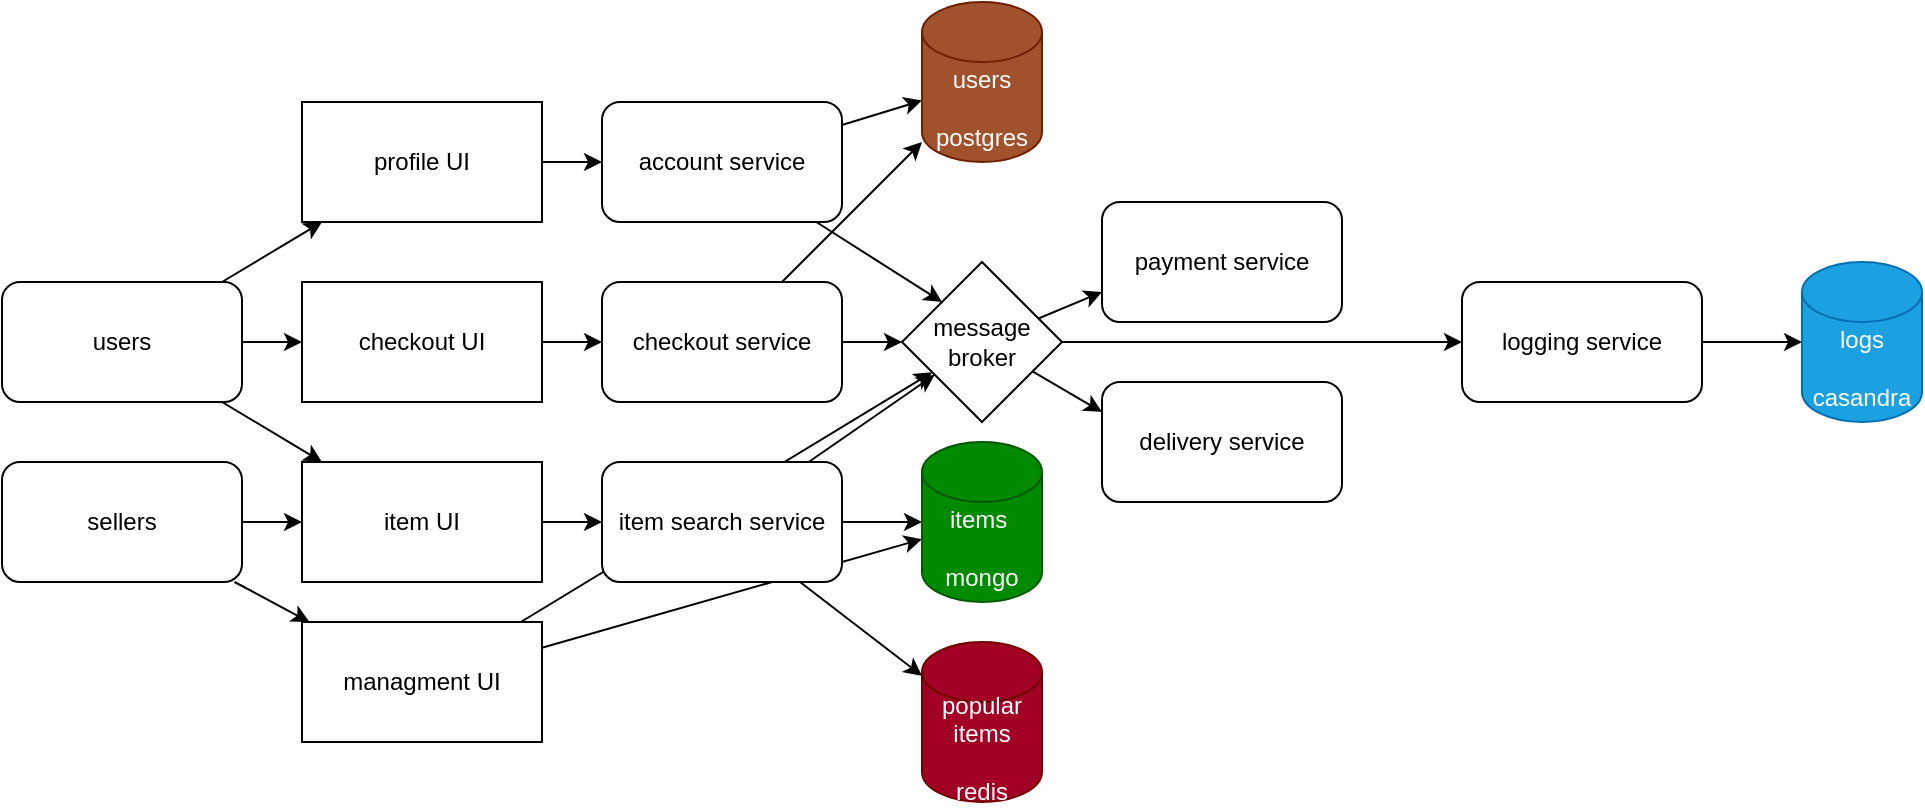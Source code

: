 <mxfile>
    <diagram id="zIIjRL5GzV5YJsZ07_YW" name="Page-1">
        <mxGraphModel dx="642" dy="546" grid="1" gridSize="10" guides="1" tooltips="1" connect="1" arrows="1" fold="1" page="1" pageScale="1" pageWidth="827" pageHeight="1169" math="0" shadow="0">
            <root>
                <mxCell id="0"/>
                <mxCell id="1" parent="0"/>
                <mxCell id="16" value="" style="edgeStyle=none;html=1;" edge="1" parent="1" source="3" target="12">
                    <mxGeometry relative="1" as="geometry"/>
                </mxCell>
                <mxCell id="17" style="edgeStyle=none;html=1;" edge="1" parent="1" source="3" target="11">
                    <mxGeometry relative="1" as="geometry"/>
                </mxCell>
                <mxCell id="18" style="edgeStyle=none;html=1;" edge="1" parent="1" source="3" target="7">
                    <mxGeometry relative="1" as="geometry"/>
                </mxCell>
                <mxCell id="3" value="users" style="rounded=1;whiteSpace=wrap;html=1;" vertex="1" parent="1">
                    <mxGeometry x="50" y="150" width="120" height="60" as="geometry"/>
                </mxCell>
                <mxCell id="19" style="edgeStyle=none;html=1;" edge="1" parent="1" source="4" target="7">
                    <mxGeometry relative="1" as="geometry"/>
                </mxCell>
                <mxCell id="20" style="edgeStyle=none;html=1;" edge="1" parent="1" source="4" target="13">
                    <mxGeometry relative="1" as="geometry"/>
                </mxCell>
                <mxCell id="4" value="sellers" style="rounded=1;whiteSpace=wrap;html=1;" vertex="1" parent="1">
                    <mxGeometry x="50" y="240" width="120" height="60" as="geometry"/>
                </mxCell>
                <mxCell id="31" value="" style="edgeStyle=none;html=1;" edge="1" parent="1" source="7" target="30">
                    <mxGeometry relative="1" as="geometry"/>
                </mxCell>
                <mxCell id="7" value="item UI" style="rounded=0;whiteSpace=wrap;html=1;" vertex="1" parent="1">
                    <mxGeometry x="200" y="240" width="120" height="60" as="geometry"/>
                </mxCell>
                <mxCell id="24" value="" style="edgeStyle=none;html=1;" edge="1" parent="1" source="11" target="23">
                    <mxGeometry relative="1" as="geometry"/>
                </mxCell>
                <mxCell id="11" value="profile UI" style="rounded=0;whiteSpace=wrap;html=1;" vertex="1" parent="1">
                    <mxGeometry x="200" y="60" width="120" height="60" as="geometry"/>
                </mxCell>
                <mxCell id="25" value="" style="edgeStyle=none;html=1;" edge="1" parent="1" source="12" target="22">
                    <mxGeometry relative="1" as="geometry"/>
                </mxCell>
                <mxCell id="12" value="checkout UI" style="rounded=0;whiteSpace=wrap;html=1;" vertex="1" parent="1">
                    <mxGeometry x="200" y="150" width="120" height="60" as="geometry"/>
                </mxCell>
                <mxCell id="44" style="edgeStyle=none;html=1;" edge="1" parent="1" source="13" target="34">
                    <mxGeometry relative="1" as="geometry"/>
                </mxCell>
                <mxCell id="52" style="edgeStyle=none;html=1;" edge="1" parent="1" source="13" target="48">
                    <mxGeometry relative="1" as="geometry"/>
                </mxCell>
                <mxCell id="13" value="managment UI" style="rounded=0;whiteSpace=wrap;html=1;" vertex="1" parent="1">
                    <mxGeometry x="200" y="320" width="120" height="60" as="geometry"/>
                </mxCell>
                <mxCell id="35" value="" style="edgeStyle=none;html=1;" edge="1" parent="1" source="22" target="34">
                    <mxGeometry relative="1" as="geometry"/>
                </mxCell>
                <mxCell id="46" style="edgeStyle=none;html=1;" edge="1" parent="1" source="22" target="45">
                    <mxGeometry relative="1" as="geometry"/>
                </mxCell>
                <mxCell id="22" value="checkout service" style="rounded=1;whiteSpace=wrap;html=1;" vertex="1" parent="1">
                    <mxGeometry x="350" y="150" width="120" height="60" as="geometry"/>
                </mxCell>
                <mxCell id="42" style="edgeStyle=none;html=1;entryX=0;entryY=0;entryDx=0;entryDy=0;" edge="1" parent="1" source="23" target="34">
                    <mxGeometry relative="1" as="geometry"/>
                </mxCell>
                <mxCell id="47" style="edgeStyle=none;html=1;" edge="1" parent="1" source="23" target="45">
                    <mxGeometry relative="1" as="geometry"/>
                </mxCell>
                <mxCell id="23" value="account service" style="rounded=1;whiteSpace=wrap;html=1;" vertex="1" parent="1">
                    <mxGeometry x="350" y="60" width="120" height="60" as="geometry"/>
                </mxCell>
                <mxCell id="26" value="payment service" style="rounded=1;whiteSpace=wrap;html=1;" vertex="1" parent="1">
                    <mxGeometry x="600" y="110" width="120" height="60" as="geometry"/>
                </mxCell>
                <mxCell id="27" value="delivery service" style="rounded=1;whiteSpace=wrap;html=1;" vertex="1" parent="1">
                    <mxGeometry x="600" y="200" width="120" height="60" as="geometry"/>
                </mxCell>
                <mxCell id="43" style="edgeStyle=none;html=1;" edge="1" parent="1" source="30" target="34">
                    <mxGeometry relative="1" as="geometry"/>
                </mxCell>
                <mxCell id="49" style="edgeStyle=none;html=1;entryX=0;entryY=0.5;entryDx=0;entryDy=0;entryPerimeter=0;" edge="1" parent="1" source="30" target="48">
                    <mxGeometry relative="1" as="geometry"/>
                </mxCell>
                <mxCell id="51" style="edgeStyle=none;html=1;" edge="1" parent="1" source="30" target="50">
                    <mxGeometry relative="1" as="geometry"/>
                </mxCell>
                <mxCell id="30" value="item search service" style="rounded=1;whiteSpace=wrap;html=1;" vertex="1" parent="1">
                    <mxGeometry x="350" y="240" width="120" height="60" as="geometry"/>
                </mxCell>
                <mxCell id="36" style="edgeStyle=none;html=1;entryX=0;entryY=0.75;entryDx=0;entryDy=0;" edge="1" parent="1" source="34" target="26">
                    <mxGeometry relative="1" as="geometry"/>
                </mxCell>
                <mxCell id="37" style="edgeStyle=none;html=1;entryX=0;entryY=0.25;entryDx=0;entryDy=0;" edge="1" parent="1" source="34" target="27">
                    <mxGeometry relative="1" as="geometry"/>
                </mxCell>
                <mxCell id="39" style="edgeStyle=none;html=1;" edge="1" parent="1" source="34" target="38">
                    <mxGeometry relative="1" as="geometry"/>
                </mxCell>
                <mxCell id="34" value="message broker" style="rhombus;whiteSpace=wrap;html=1;" vertex="1" parent="1">
                    <mxGeometry x="500" y="140" width="80" height="80" as="geometry"/>
                </mxCell>
                <mxCell id="41" value="" style="edgeStyle=none;html=1;" edge="1" parent="1" source="38" target="40">
                    <mxGeometry relative="1" as="geometry"/>
                </mxCell>
                <mxCell id="38" value="logging service" style="rounded=1;whiteSpace=wrap;html=1;" vertex="1" parent="1">
                    <mxGeometry x="780" y="150" width="120" height="60" as="geometry"/>
                </mxCell>
                <mxCell id="40" value="logs&lt;br&gt;&lt;br&gt;casandra" style="shape=cylinder3;whiteSpace=wrap;html=1;boundedLbl=1;backgroundOutline=1;size=15;fillColor=#1ba1e2;fontColor=#ffffff;strokeColor=#006EAF;" vertex="1" parent="1">
                    <mxGeometry x="950" y="140" width="60" height="80" as="geometry"/>
                </mxCell>
                <mxCell id="45" value="users&lt;br&gt;&lt;br&gt;postgres" style="shape=cylinder3;whiteSpace=wrap;html=1;boundedLbl=1;backgroundOutline=1;size=15;fillColor=#a0522d;fontColor=#ffffff;strokeColor=#6D1F00;" vertex="1" parent="1">
                    <mxGeometry x="510" y="10" width="60" height="80" as="geometry"/>
                </mxCell>
                <mxCell id="48" value="items&amp;nbsp;&lt;br&gt;&lt;br&gt;mongo" style="shape=cylinder3;whiteSpace=wrap;html=1;boundedLbl=1;backgroundOutline=1;size=15;fillColor=#008a00;fontColor=#ffffff;strokeColor=#005700;" vertex="1" parent="1">
                    <mxGeometry x="510" y="230" width="60" height="80" as="geometry"/>
                </mxCell>
                <mxCell id="50" value="popular items&lt;br&gt;&lt;br&gt;redis" style="shape=cylinder3;whiteSpace=wrap;html=1;boundedLbl=1;backgroundOutline=1;size=15;fillColor=#a20025;fontColor=#ffffff;strokeColor=#6F0000;" vertex="1" parent="1">
                    <mxGeometry x="510" y="330" width="60" height="80" as="geometry"/>
                </mxCell>
            </root>
        </mxGraphModel>
    </diagram>
</mxfile>